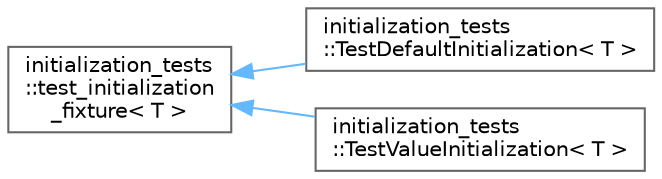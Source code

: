 digraph "类继承关系图"
{
 // LATEX_PDF_SIZE
  bgcolor="transparent";
  edge [fontname=Helvetica,fontsize=10,labelfontname=Helvetica,labelfontsize=10];
  node [fontname=Helvetica,fontsize=10,shape=box,height=0.2,width=0.4];
  rankdir="LR";
  Node0 [id="Node000000",label="initialization_tests\l::test_initialization\l_fixture\< T \>",height=0.2,width=0.4,color="grey40", fillcolor="white", style="filled",URL="$structinitialization__tests_1_1test__initialization__fixture.html",tooltip=" "];
  Node0 -> Node1 [id="edge5107_Node000000_Node000001",dir="back",color="steelblue1",style="solid",tooltip=" "];
  Node1 [id="Node000001",label="initialization_tests\l::TestDefaultInitialization\< T \>",height=0.2,width=0.4,color="grey40", fillcolor="white", style="filled",URL="$structinitialization__tests_1_1_test_default_initialization.html",tooltip=" "];
  Node0 -> Node2 [id="edge5108_Node000000_Node000002",dir="back",color="steelblue1",style="solid",tooltip=" "];
  Node2 [id="Node000002",label="initialization_tests\l::TestValueInitialization\< T \>",height=0.2,width=0.4,color="grey40", fillcolor="white", style="filled",URL="$structinitialization__tests_1_1_test_value_initialization.html",tooltip=" "];
}
